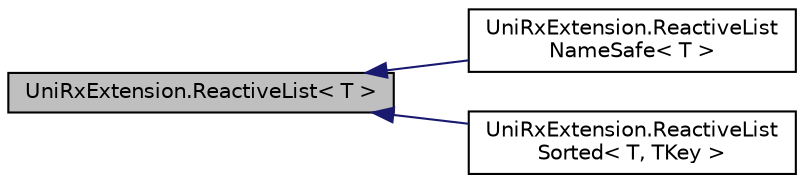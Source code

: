 digraph "UniRxExtension.ReactiveList&lt; T &gt;"
{
 // LATEX_PDF_SIZE
  edge [fontname="Helvetica",fontsize="10",labelfontname="Helvetica",labelfontsize="10"];
  node [fontname="Helvetica",fontsize="10",shape=record];
  rankdir="LR";
  Node1 [label="UniRxExtension.ReactiveList\< T \>",height=0.2,width=0.4,color="black", fillcolor="grey75", style="filled", fontcolor="black",tooltip=" "];
  Node1 -> Node2 [dir="back",color="midnightblue",fontsize="10",style="solid",fontname="Helvetica"];
  Node2 [label="UniRxExtension.ReactiveList\lNameSafe\< T \>",height=0.2,width=0.4,color="black", fillcolor="white", style="filled",URL="$class_uni_rx_extension_1_1_reactive_list_name_safe.html",tooltip=" "];
  Node1 -> Node3 [dir="back",color="midnightblue",fontsize="10",style="solid",fontname="Helvetica"];
  Node3 [label="UniRxExtension.ReactiveList\lSorted\< T, TKey \>",height=0.2,width=0.4,color="black", fillcolor="white", style="filled",tooltip=" "];
}
